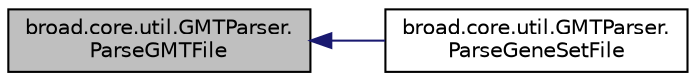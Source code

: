 digraph "broad.core.util.GMTParser.ParseGMTFile"
{
  edge [fontname="Helvetica",fontsize="10",labelfontname="Helvetica",labelfontsize="10"];
  node [fontname="Helvetica",fontsize="10",shape=record];
  rankdir="LR";
  Node1 [label="broad.core.util.GMTParser.\lParseGMTFile",height=0.2,width=0.4,color="black", fillcolor="grey75", style="filled" fontcolor="black"];
  Node1 -> Node2 [dir="back",color="midnightblue",fontsize="10",style="solid",fontname="Helvetica"];
  Node2 [label="broad.core.util.GMTParser.\lParseGeneSetFile",height=0.2,width=0.4,color="black", fillcolor="white", style="filled",URL="$classbroad_1_1core_1_1util_1_1_g_m_t_parser.html#ada90335b04f8b5cbf626bac3242f5698"];
}
